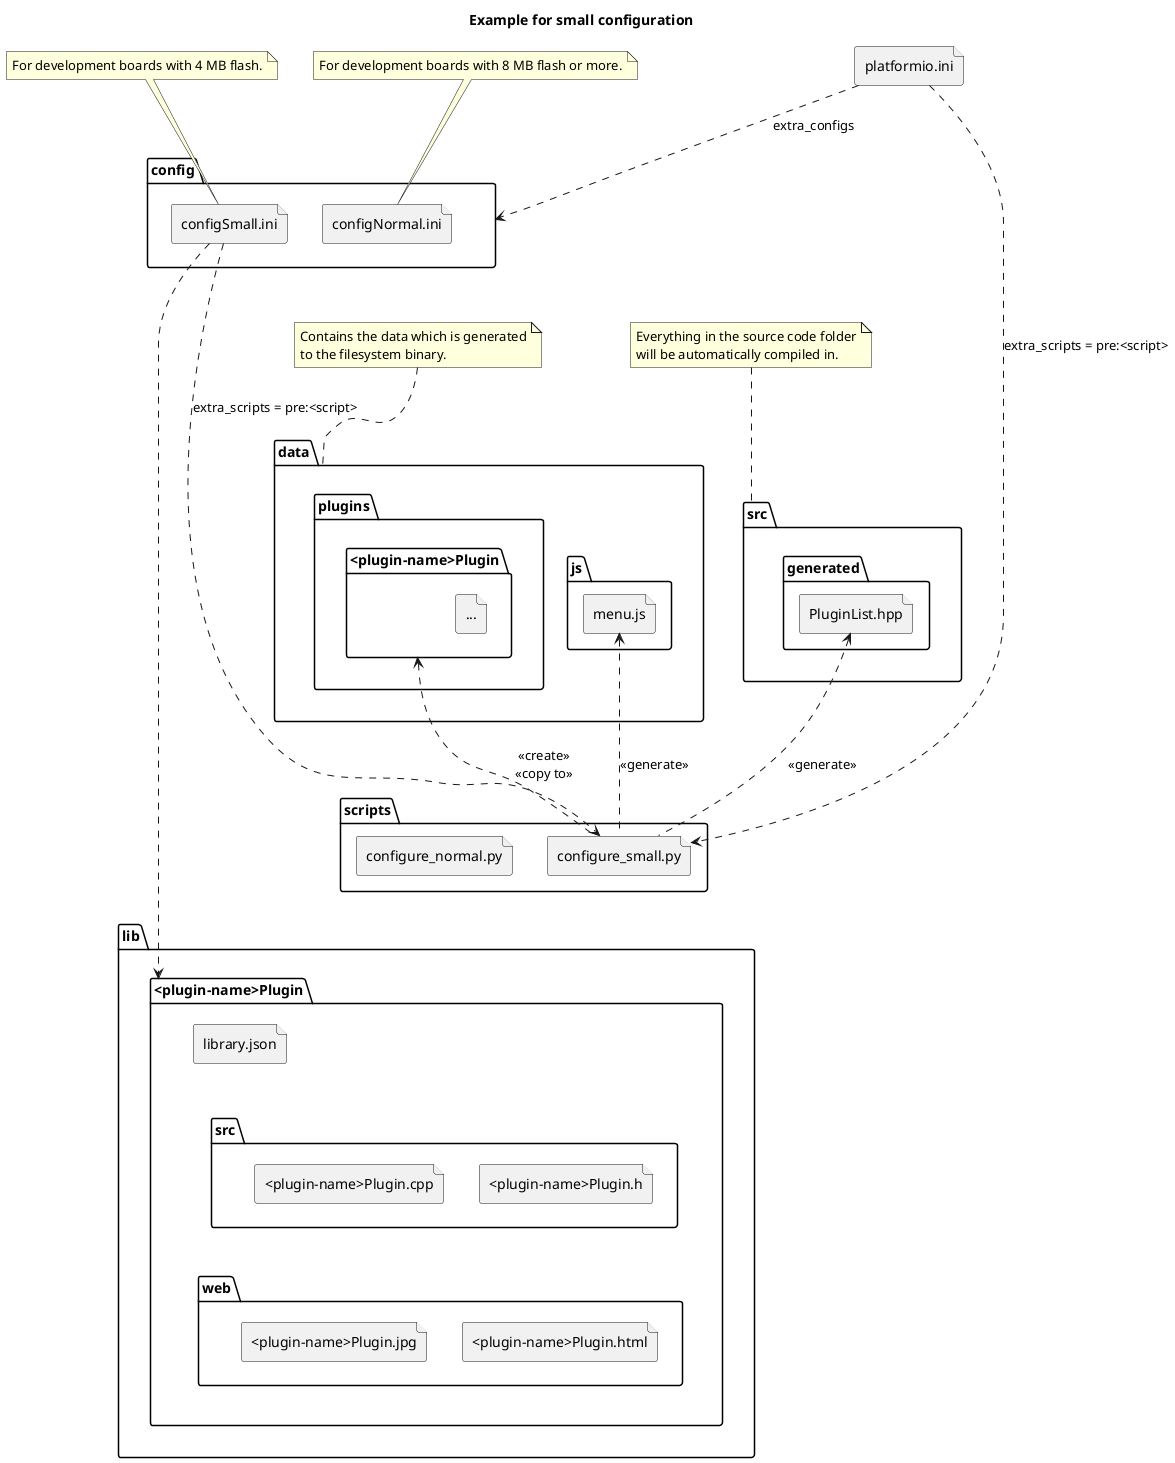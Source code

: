 @startuml

title Example for small configuration

file "platformio.ini" as filePlatformio

package "scripts" {
    file "configure_small.py" as fileConfigureSmall
    file "configure_normal.py" as fileConfigureNormal
}

package "data" as pckgData {
    package "plugins" as pckgPlugins {
        package "<plugin-name>Plugin" as pcgkPlugin {
            file "..."
        }
    }

    package "js" as pckgJs {
        file "menu.js" as fileMenu
    }
}

package "config" as pckgConfig {
    file "configSmall.ini" as fileConfigSmall
    file "configNormal.ini" as fileConfigNormal
}

package "lib" as pckgLib {

    package "<plugin-name>Plugin" as pckgLibPlugin {
        file "library.json" as filePluginLibrary

        package "src" as pckgLibPluginSrc {
            file "<plugin-name>Plugin.h" as filePluginHeader
            file "<plugin-name>Plugin.cpp" as filePluginSource
        }

        package "web" as pckgLibPluginWeb {
            file "<plugin-name>Plugin.html"
            file "<plugin-name>Plugin.jpg"
        }
    }

    filePluginLibrary -[hidden]- pckgLibPluginSrc
    pckgLibPluginSrc -[hidden]- pckgLibPluginWeb
}

package "src" as src {
    package "generated" as generatedSrc {
        file "PluginList.hpp" as pluginList
    }
}

fileConfigureSmall .u.> pluginList: <<generate>>
fileConfigureSmall .u.> pcgkPlugin: <<create>>\n<<copy to>>
fileConfigureSmall .u.> fileMenu: <<generate>>

filePlatformio ..> pckgConfig: extra_configs
filePlatformio .....> fileConfigureSmall: extra_scripts = pre:<script>

fileConfigSmall .....> pckgLibPlugin
fileConfigSmall ...> fileConfigureSmall: extra_scripts = pre:<script>

note top of pckgData
    Contains the data which is generated
    to the filesystem binary.
end note

note top of src
    Everything in the source code folder
    will be automatically compiled in.
end note

note top of fileConfigSmall
    For development boards with 4 MB flash.
end note

note top of fileConfigNormal
    For development boards with 8 MB flash or more.
end note

@enduml
